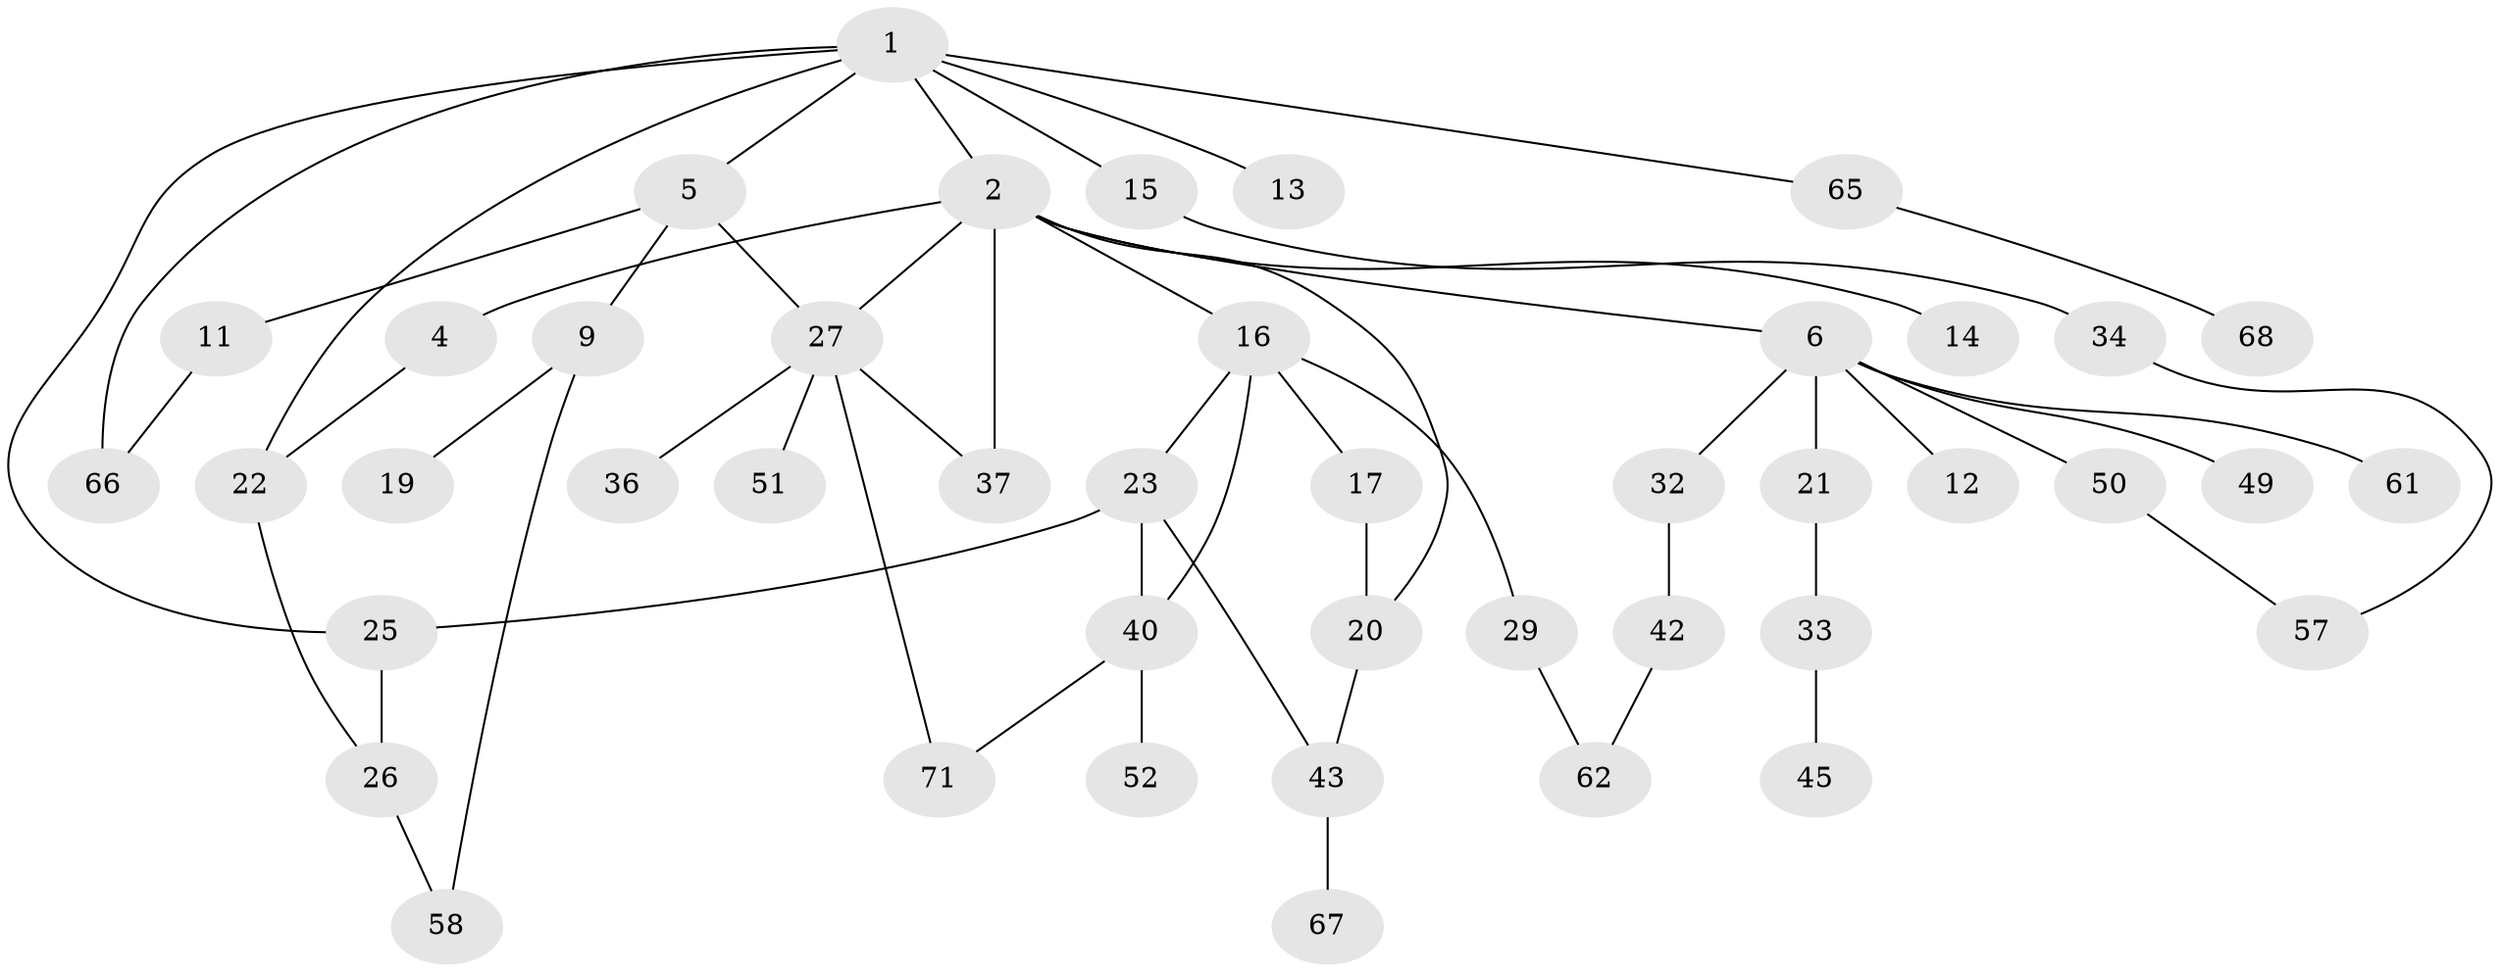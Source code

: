// original degree distribution, {8: 0.013888888888888888, 7: 0.013888888888888888, 3: 0.18055555555555555, 2: 0.4305555555555556, 5: 0.027777777777777776, 4: 0.08333333333333333, 1: 0.25}
// Generated by graph-tools (version 1.1) at 2025/10/02/27/25 16:10:55]
// undirected, 44 vertices, 56 edges
graph export_dot {
graph [start="1"]
  node [color=gray90,style=filled];
  1 [super="+8"];
  2 [super="+3"];
  4 [super="+72"];
  5 [super="+7"];
  6 [super="+10"];
  9 [super="+18"];
  11 [super="+24"];
  12 [super="+55"];
  13;
  14 [super="+59"];
  15;
  16 [super="+48"];
  17 [super="+70"];
  19 [super="+31"];
  20 [super="+35"];
  21;
  22 [super="+54"];
  23 [super="+46"];
  25;
  26 [super="+28"];
  27 [super="+30"];
  29 [super="+41"];
  32;
  33 [super="+39"];
  34 [super="+38"];
  36;
  37;
  40 [super="+44"];
  42 [super="+63"];
  43 [super="+47"];
  45 [super="+56"];
  49;
  50 [super="+60"];
  51;
  52 [super="+53"];
  57 [super="+64"];
  58 [super="+69"];
  61;
  62;
  65;
  66;
  67;
  68;
  71;
  1 -- 2;
  1 -- 5;
  1 -- 13;
  1 -- 15;
  1 -- 25;
  1 -- 65;
  1 -- 66;
  1 -- 22;
  2 -- 4;
  2 -- 16;
  2 -- 20;
  2 -- 27;
  2 -- 37;
  2 -- 6;
  2 -- 14;
  4 -- 22;
  5 -- 11;
  5 -- 9;
  5 -- 27;
  6 -- 12;
  6 -- 49;
  6 -- 61;
  6 -- 32;
  6 -- 50;
  6 -- 21;
  9 -- 19;
  9 -- 58;
  11 -- 66;
  15 -- 34;
  16 -- 17;
  16 -- 23;
  16 -- 29;
  16 -- 40;
  17 -- 20;
  20 -- 43;
  21 -- 33;
  22 -- 26;
  23 -- 40;
  23 -- 25;
  23 -- 43;
  25 -- 26;
  26 -- 58;
  27 -- 51;
  27 -- 71;
  27 -- 36;
  27 -- 37;
  29 -- 62;
  32 -- 42;
  33 -- 45;
  34 -- 57;
  40 -- 52;
  40 -- 71;
  42 -- 62;
  43 -- 67;
  50 -- 57;
  65 -- 68;
}
